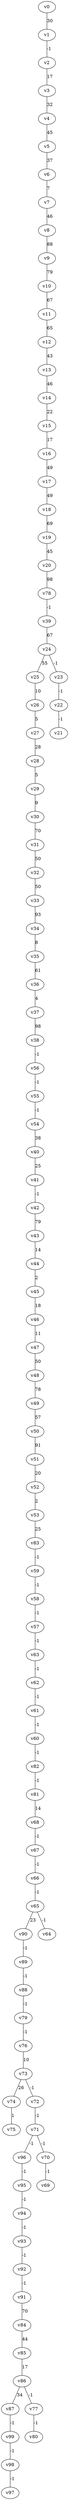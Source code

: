 graph gn100_dfs {
v0 -- v1 [label = "30"];
v1 -- v2 [label = "-1"];
v2 -- v3 [label = "17"];
v3 -- v4 [label = "32"];
v4 -- v5 [label = "45"];
v5 -- v6 [label = "37"];
v6 -- v7 [label = "7"];
v7 -- v8 [label = "46"];
v8 -- v9 [label = "88"];
v9 -- v10 [label = "79"];
v10 -- v11 [label = "67"];
v11 -- v12 [label = "65"];
v12 -- v13 [label = "43"];
v13 -- v14 [label = "46"];
v14 -- v15 [label = "22"];
v15 -- v16 [label = "17"];
v16 -- v17 [label = "49"];
v17 -- v18 [label = "49"];
v18 -- v19 [label = "69"];
v19 -- v20 [label = "45"];
v20 -- v78 [label = "98"];
v78 -- v39 [label = "-1"];
v39 -- v24 [label = "67"];
v24 -- v25 [label = "55"];
v25 -- v26 [label = "10"];
v26 -- v27 [label = "5"];
v27 -- v28 [label = "28"];
v28 -- v29 [label = "5"];
v29 -- v30 [label = "9"];
v30 -- v31 [label = "70"];
v31 -- v32 [label = "50"];
v32 -- v33 [label = "50"];
v33 -- v34 [label = "93"];
v34 -- v35 [label = "8"];
v35 -- v36 [label = "61"];
v36 -- v37 [label = "4"];
v37 -- v38 [label = "98"];
v38 -- v56 [label = "-1"];
v56 -- v55 [label = "-1"];
v55 -- v54 [label = "-1"];
v54 -- v40 [label = "38"];
v40 -- v41 [label = "25"];
v41 -- v42 [label = "-1"];
v42 -- v43 [label = "79"];
v43 -- v44 [label = "14"];
v44 -- v45 [label = "2"];
v45 -- v46 [label = "18"];
v46 -- v47 [label = "11"];
v47 -- v48 [label = "50"];
v48 -- v49 [label = "78"];
v49 -- v50 [label = "57"];
v50 -- v51 [label = "91"];
v51 -- v52 [label = "20"];
v52 -- v53 [label = "2"];
v53 -- v83 [label = "25"];
v83 -- v59 [label = "-1"];
v59 -- v58 [label = "-1"];
v58 -- v57 [label = "-1"];
v57 -- v63 [label = "-1"];
v63 -- v62 [label = "-1"];
v62 -- v61 [label = "-1"];
v61 -- v60 [label = "-1"];
v60 -- v82 [label = "-1"];
v82 -- v81 [label = "-1"];
v81 -- v68 [label = "14"];
v68 -- v67 [label = "-1"];
v67 -- v66 [label = "-1"];
v66 -- v65 [label = "-1"];
v65 -- v90 [label = "23"];
v90 -- v89 [label = "-1"];
v89 -- v88 [label = "-1"];
v88 -- v79 [label = "-1"];
v79 -- v76 [label = "-1"];
v76 -- v73 [label = "10"];
v73 -- v74 [label = "26"];
v74 -- v75 [label = "1"];
v73 -- v72 [label = "-1"];
v72 -- v71 [label = "-1"];
v71 -- v96 [label = "-1"];
v96 -- v95 [label = "-1"];
v95 -- v94 [label = "-1"];
v94 -- v93 [label = "-1"];
v93 -- v92 [label = "-1"];
v92 -- v91 [label = "-1"];
v91 -- v84 [label = "70"];
v84 -- v85 [label = "44"];
v85 -- v86 [label = "17"];
v86 -- v87 [label = "34"];
v87 -- v99 [label = "-1"];
v99 -- v98 [label = "-1"];
v98 -- v97 [label = "-1"];
v86 -- v77 [label = "-1"];
v77 -- v80 [label = "-1"];
v71 -- v70 [label = "-1"];
v70 -- v69 [label = "-1"];
v65 -- v64 [label = "-1"];
v24 -- v23 [label = "-1"];
v23 -- v22 [label = "-1"];
v22 -- v21 [label = "-1"];
}